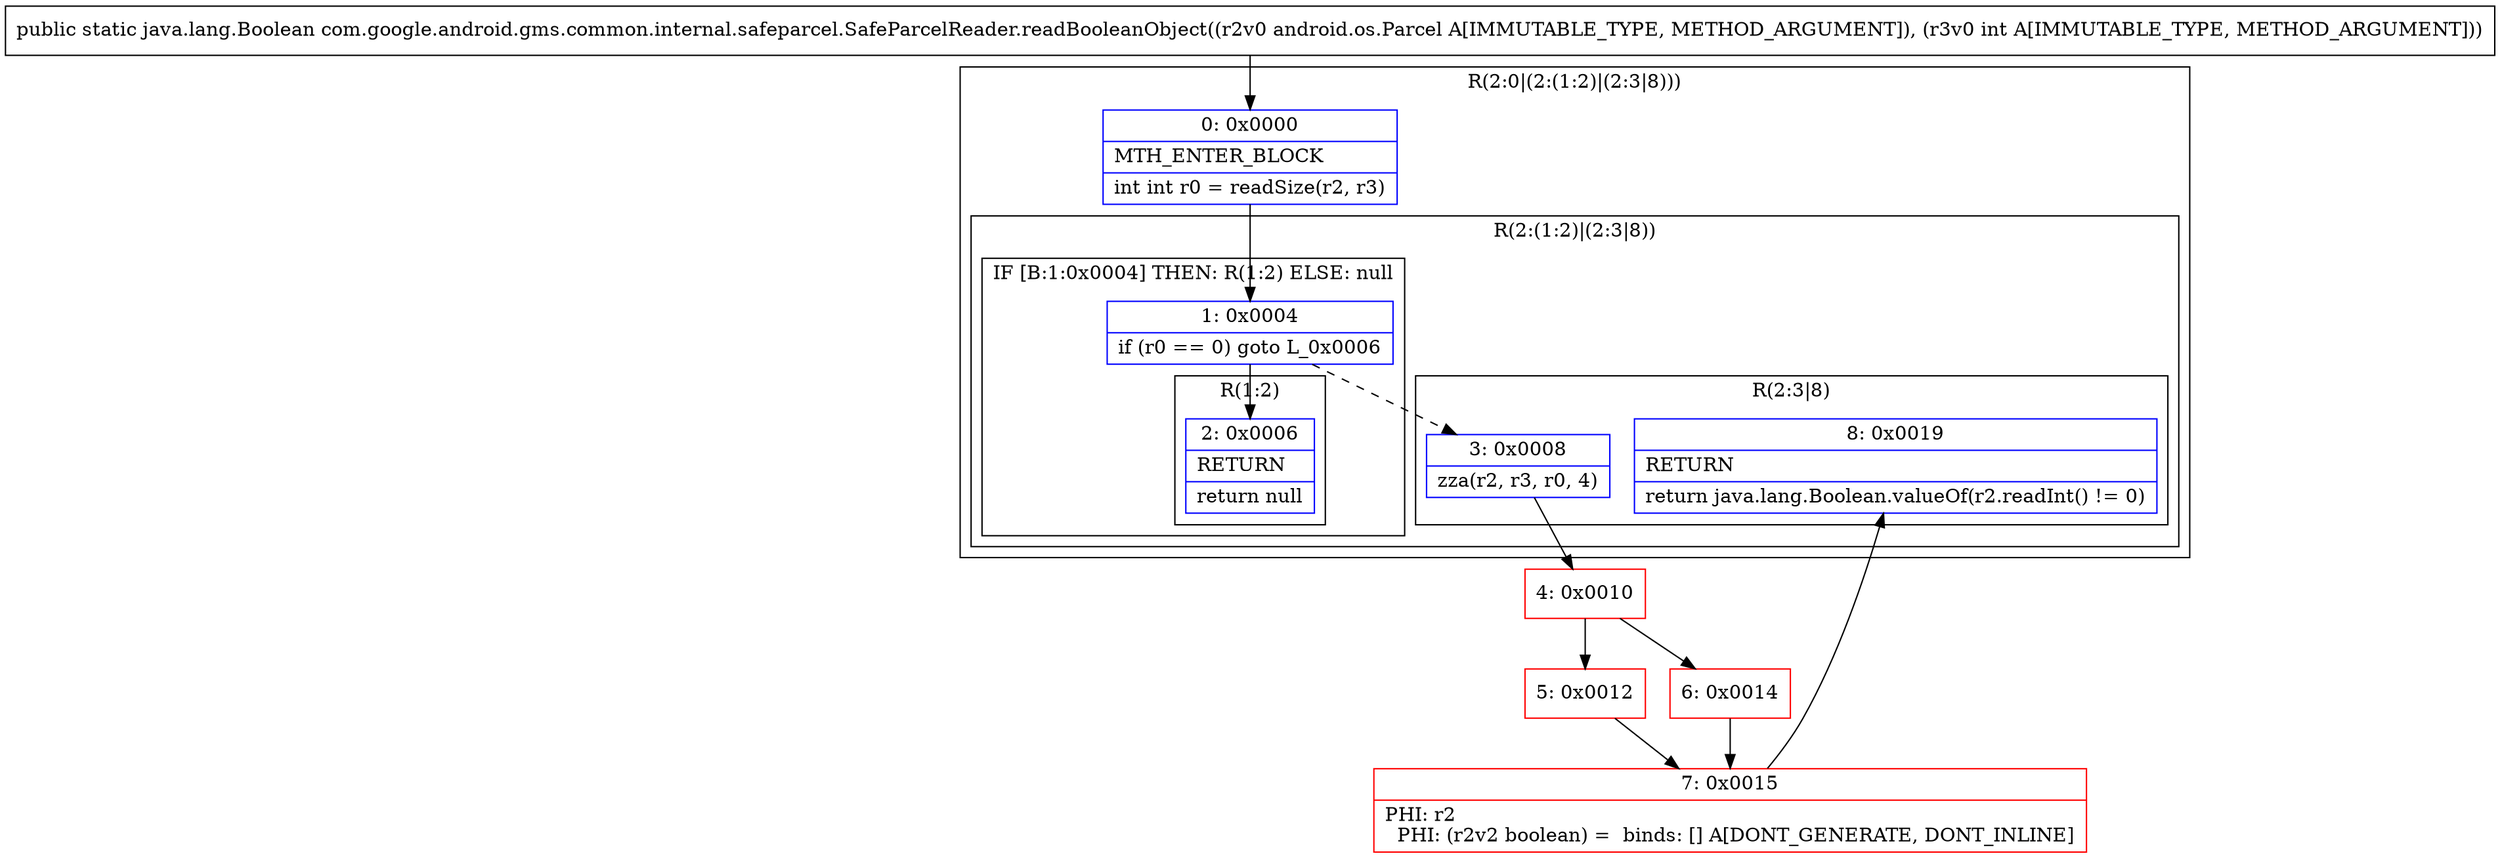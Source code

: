 digraph "CFG forcom.google.android.gms.common.internal.safeparcel.SafeParcelReader.readBooleanObject(Landroid\/os\/Parcel;I)Ljava\/lang\/Boolean;" {
subgraph cluster_Region_1091607655 {
label = "R(2:0|(2:(1:2)|(2:3|8)))";
node [shape=record,color=blue];
Node_0 [shape=record,label="{0\:\ 0x0000|MTH_ENTER_BLOCK\l|int int r0 = readSize(r2, r3)\l}"];
subgraph cluster_Region_1135443645 {
label = "R(2:(1:2)|(2:3|8))";
node [shape=record,color=blue];
subgraph cluster_IfRegion_489347956 {
label = "IF [B:1:0x0004] THEN: R(1:2) ELSE: null";
node [shape=record,color=blue];
Node_1 [shape=record,label="{1\:\ 0x0004|if (r0 == 0) goto L_0x0006\l}"];
subgraph cluster_Region_324092277 {
label = "R(1:2)";
node [shape=record,color=blue];
Node_2 [shape=record,label="{2\:\ 0x0006|RETURN\l|return null\l}"];
}
}
subgraph cluster_Region_2069928213 {
label = "R(2:3|8)";
node [shape=record,color=blue];
Node_3 [shape=record,label="{3\:\ 0x0008|zza(r2, r3, r0, 4)\l}"];
Node_8 [shape=record,label="{8\:\ 0x0019|RETURN\l|return java.lang.Boolean.valueOf(r2.readInt() != 0)\l}"];
}
}
}
Node_4 [shape=record,color=red,label="{4\:\ 0x0010}"];
Node_5 [shape=record,color=red,label="{5\:\ 0x0012}"];
Node_6 [shape=record,color=red,label="{6\:\ 0x0014}"];
Node_7 [shape=record,color=red,label="{7\:\ 0x0015|PHI: r2 \l  PHI: (r2v2 boolean) =  binds: [] A[DONT_GENERATE, DONT_INLINE]\l}"];
MethodNode[shape=record,label="{public static java.lang.Boolean com.google.android.gms.common.internal.safeparcel.SafeParcelReader.readBooleanObject((r2v0 android.os.Parcel A[IMMUTABLE_TYPE, METHOD_ARGUMENT]), (r3v0 int A[IMMUTABLE_TYPE, METHOD_ARGUMENT])) }"];
MethodNode -> Node_0;
Node_0 -> Node_1;
Node_1 -> Node_2;
Node_1 -> Node_3[style=dashed];
Node_3 -> Node_4;
Node_4 -> Node_5;
Node_4 -> Node_6;
Node_5 -> Node_7;
Node_6 -> Node_7;
Node_7 -> Node_8;
}

